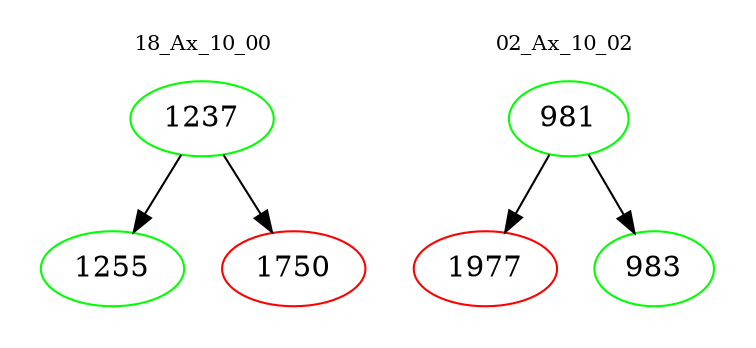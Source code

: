 digraph{
subgraph cluster_0 {
color = white
label = "18_Ax_10_00";
fontsize=10;
T0_1237 [label="1237", color="green"]
T0_1237 -> T0_1255 [color="black"]
T0_1255 [label="1255", color="green"]
T0_1237 -> T0_1750 [color="black"]
T0_1750 [label="1750", color="red"]
}
subgraph cluster_1 {
color = white
label = "02_Ax_10_02";
fontsize=10;
T1_981 [label="981", color="green"]
T1_981 -> T1_1977 [color="black"]
T1_1977 [label="1977", color="red"]
T1_981 -> T1_983 [color="black"]
T1_983 [label="983", color="green"]
}
}
